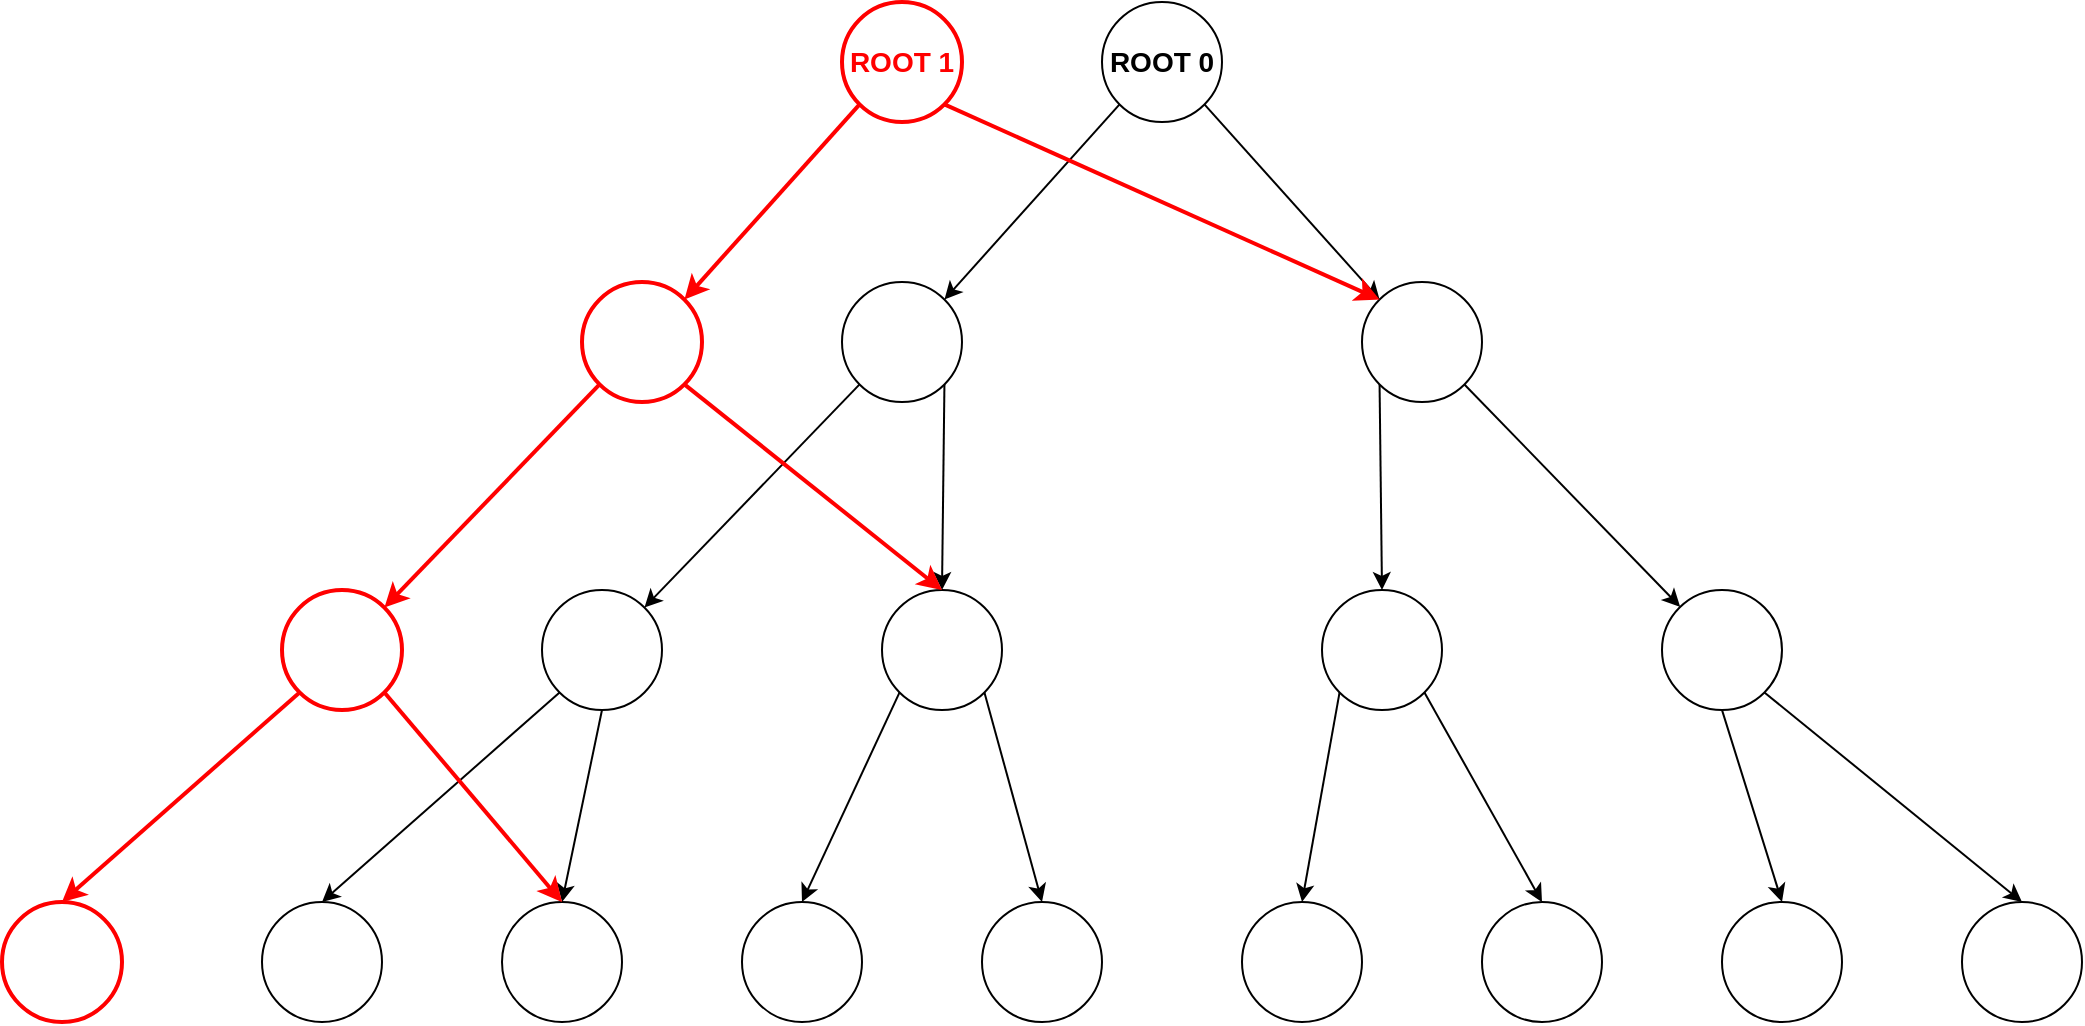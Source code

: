 <mxfile>
    <diagram id="ofCKO02_K9MN6hZnJR47" name="第 1 页">
        <mxGraphModel dx="658" dy="507" grid="1" gridSize="10" guides="1" tooltips="1" connect="1" arrows="1" fold="1" page="1" pageScale="1" pageWidth="1169" pageHeight="827" background="#ffffff" math="0" shadow="0">
            <root>
                <mxCell id="0"/>
                <mxCell id="1" parent="0"/>
                <mxCell id="19" style="rounded=0;orthogonalLoop=1;jettySize=auto;html=1;exitX=0;exitY=1;exitDx=0;exitDy=0;entryX=1;entryY=0;entryDx=0;entryDy=0;fontSize=14;fontStyle=1" edge="1" parent="1" source="2" target="3">
                    <mxGeometry relative="1" as="geometry"/>
                </mxCell>
                <mxCell id="20" style="edgeStyle=none;rounded=0;orthogonalLoop=1;jettySize=auto;html=1;exitX=1;exitY=1;exitDx=0;exitDy=0;entryX=0;entryY=0;entryDx=0;entryDy=0;fontSize=14;fontStyle=1" edge="1" parent="1" source="2" target="4">
                    <mxGeometry relative="1" as="geometry"/>
                </mxCell>
                <mxCell id="2" value="ROOT 0" style="ellipse;whiteSpace=wrap;html=1;fontSize=14;fontStyle=1" vertex="1" parent="1">
                    <mxGeometry x="570" y="90" width="60" height="60" as="geometry"/>
                </mxCell>
                <mxCell id="21" style="edgeStyle=none;rounded=0;orthogonalLoop=1;jettySize=auto;html=1;exitX=0;exitY=1;exitDx=0;exitDy=0;entryX=1;entryY=0;entryDx=0;entryDy=0;fontSize=14;fontStyle=1" edge="1" parent="1" source="3" target="5">
                    <mxGeometry relative="1" as="geometry"/>
                </mxCell>
                <mxCell id="22" style="edgeStyle=none;rounded=0;orthogonalLoop=1;jettySize=auto;html=1;exitX=1;exitY=1;exitDx=0;exitDy=0;entryX=0.5;entryY=0;entryDx=0;entryDy=0;fontSize=14;fontStyle=1" edge="1" parent="1" source="3" target="6">
                    <mxGeometry relative="1" as="geometry"/>
                </mxCell>
                <mxCell id="3" value="" style="ellipse;whiteSpace=wrap;html=1;fontSize=14;fontStyle=1" vertex="1" parent="1">
                    <mxGeometry x="440" y="230" width="60" height="60" as="geometry"/>
                </mxCell>
                <mxCell id="23" style="edgeStyle=none;rounded=0;orthogonalLoop=1;jettySize=auto;html=1;exitX=0;exitY=1;exitDx=0;exitDy=0;entryX=0.5;entryY=0;entryDx=0;entryDy=0;fontSize=14;fontStyle=1" edge="1" parent="1" source="4" target="7">
                    <mxGeometry relative="1" as="geometry"/>
                </mxCell>
                <mxCell id="24" style="edgeStyle=none;rounded=0;orthogonalLoop=1;jettySize=auto;html=1;exitX=1;exitY=1;exitDx=0;exitDy=0;fontSize=14;fontStyle=1" edge="1" parent="1" source="4" target="8">
                    <mxGeometry relative="1" as="geometry"/>
                </mxCell>
                <mxCell id="4" value="" style="ellipse;whiteSpace=wrap;html=1;fontSize=14;fontStyle=1" vertex="1" parent="1">
                    <mxGeometry x="700" y="230" width="60" height="60" as="geometry"/>
                </mxCell>
                <mxCell id="31" style="edgeStyle=none;rounded=0;orthogonalLoop=1;jettySize=auto;html=1;exitX=0.5;exitY=1;exitDx=0;exitDy=0;entryX=0.5;entryY=0;entryDx=0;entryDy=0;fontSize=14;fontStyle=1" edge="1" parent="1" source="5" target="10">
                    <mxGeometry relative="1" as="geometry"/>
                </mxCell>
                <mxCell id="32" style="edgeStyle=none;rounded=0;orthogonalLoop=1;jettySize=auto;html=1;exitX=0;exitY=1;exitDx=0;exitDy=0;entryX=0.5;entryY=0;entryDx=0;entryDy=0;fontSize=14;fontStyle=1" edge="1" parent="1" source="5" target="9">
                    <mxGeometry relative="1" as="geometry"/>
                </mxCell>
                <mxCell id="5" value="" style="ellipse;whiteSpace=wrap;html=1;fontSize=14;fontStyle=1" vertex="1" parent="1">
                    <mxGeometry x="290" y="384" width="60" height="60" as="geometry"/>
                </mxCell>
                <mxCell id="29" style="edgeStyle=none;rounded=0;orthogonalLoop=1;jettySize=auto;html=1;exitX=1;exitY=1;exitDx=0;exitDy=0;entryX=0.5;entryY=0;entryDx=0;entryDy=0;fontSize=14;fontStyle=1" edge="1" parent="1" source="6" target="12">
                    <mxGeometry relative="1" as="geometry"/>
                </mxCell>
                <mxCell id="30" style="edgeStyle=none;rounded=0;orthogonalLoop=1;jettySize=auto;html=1;exitX=0;exitY=1;exitDx=0;exitDy=0;entryX=0.5;entryY=0;entryDx=0;entryDy=0;fontSize=14;fontStyle=1" edge="1" parent="1" source="6" target="11">
                    <mxGeometry relative="1" as="geometry"/>
                </mxCell>
                <mxCell id="6" value="" style="ellipse;whiteSpace=wrap;html=1;fontSize=14;fontStyle=1" vertex="1" parent="1">
                    <mxGeometry x="460" y="384" width="60" height="60" as="geometry"/>
                </mxCell>
                <mxCell id="27" style="edgeStyle=none;rounded=0;orthogonalLoop=1;jettySize=auto;html=1;exitX=1;exitY=1;exitDx=0;exitDy=0;entryX=0.5;entryY=0;entryDx=0;entryDy=0;fontSize=14;fontStyle=1" edge="1" parent="1" source="7" target="14">
                    <mxGeometry relative="1" as="geometry"/>
                </mxCell>
                <mxCell id="28" style="edgeStyle=none;rounded=0;orthogonalLoop=1;jettySize=auto;html=1;exitX=0;exitY=1;exitDx=0;exitDy=0;entryX=0.5;entryY=0;entryDx=0;entryDy=0;fontSize=14;fontStyle=1" edge="1" parent="1" source="7" target="13">
                    <mxGeometry relative="1" as="geometry"/>
                </mxCell>
                <mxCell id="7" value="" style="ellipse;whiteSpace=wrap;html=1;fontSize=14;fontStyle=1" vertex="1" parent="1">
                    <mxGeometry x="680" y="384" width="60" height="60" as="geometry"/>
                </mxCell>
                <mxCell id="25" style="edgeStyle=none;rounded=0;orthogonalLoop=1;jettySize=auto;html=1;exitX=0.5;exitY=1;exitDx=0;exitDy=0;entryX=0.5;entryY=0;entryDx=0;entryDy=0;fontSize=14;fontStyle=1" edge="1" parent="1" source="8" target="15">
                    <mxGeometry relative="1" as="geometry"/>
                </mxCell>
                <mxCell id="26" style="edgeStyle=none;rounded=0;orthogonalLoop=1;jettySize=auto;html=1;exitX=1;exitY=1;exitDx=0;exitDy=0;entryX=0.5;entryY=0;entryDx=0;entryDy=0;fontSize=14;fontStyle=1" edge="1" parent="1" source="8" target="16">
                    <mxGeometry relative="1" as="geometry"/>
                </mxCell>
                <mxCell id="8" value="" style="ellipse;whiteSpace=wrap;html=1;fontSize=14;fontStyle=1" vertex="1" parent="1">
                    <mxGeometry x="850" y="384" width="60" height="60" as="geometry"/>
                </mxCell>
                <mxCell id="9" value="" style="ellipse;whiteSpace=wrap;html=1;fontSize=14;fontStyle=1" vertex="1" parent="1">
                    <mxGeometry x="150" y="540" width="60" height="60" as="geometry"/>
                </mxCell>
                <mxCell id="10" value="" style="ellipse;whiteSpace=wrap;html=1;fontSize=14;fontStyle=1" vertex="1" parent="1">
                    <mxGeometry x="270" y="540" width="60" height="60" as="geometry"/>
                </mxCell>
                <mxCell id="11" value="" style="ellipse;whiteSpace=wrap;html=1;fontSize=14;fontStyle=1" vertex="1" parent="1">
                    <mxGeometry x="390" y="540" width="60" height="60" as="geometry"/>
                </mxCell>
                <mxCell id="12" value="" style="ellipse;whiteSpace=wrap;html=1;fontSize=14;fontStyle=1" vertex="1" parent="1">
                    <mxGeometry x="510" y="540" width="60" height="60" as="geometry"/>
                </mxCell>
                <mxCell id="13" value="" style="ellipse;whiteSpace=wrap;html=1;fontSize=14;fontStyle=1" vertex="1" parent="1">
                    <mxGeometry x="640" y="540" width="60" height="60" as="geometry"/>
                </mxCell>
                <mxCell id="14" value="" style="ellipse;whiteSpace=wrap;html=1;fontSize=14;fontStyle=1" vertex="1" parent="1">
                    <mxGeometry x="760" y="540" width="60" height="60" as="geometry"/>
                </mxCell>
                <mxCell id="15" value="" style="ellipse;whiteSpace=wrap;html=1;fontSize=14;fontStyle=1" vertex="1" parent="1">
                    <mxGeometry x="880" y="540" width="60" height="60" as="geometry"/>
                </mxCell>
                <mxCell id="16" value="" style="ellipse;whiteSpace=wrap;html=1;fontSize=14;fontStyle=1" vertex="1" parent="1">
                    <mxGeometry x="1000" y="540" width="60" height="60" as="geometry"/>
                </mxCell>
                <mxCell id="35" style="edgeStyle=none;rounded=0;orthogonalLoop=1;jettySize=auto;html=1;exitX=0;exitY=0;exitDx=0;exitDy=0;fontSize=14;fontStyle=1" edge="1" parent="1">
                    <mxGeometry relative="1" as="geometry">
                        <mxPoint x="468.787" y="98.787" as="sourcePoint"/>
                        <mxPoint x="468.787" y="98.787" as="targetPoint"/>
                    </mxGeometry>
                </mxCell>
                <mxCell id="37" value="" style="ellipse;whiteSpace=wrap;html=1;fontSize=14;fontStyle=1" vertex="1" parent="1">
                    <mxGeometry x="440" y="90" width="60" height="60" as="geometry"/>
                </mxCell>
                <mxCell id="38" value="" style="ellipse;whiteSpace=wrap;html=1;fontSize=14;fontStyle=1" vertex="1" parent="1">
                    <mxGeometry x="310" y="230" width="60" height="60" as="geometry"/>
                </mxCell>
                <mxCell id="39" value="" style="ellipse;whiteSpace=wrap;html=1;fontSize=14;fontStyle=1" vertex="1" parent="1">
                    <mxGeometry x="160" y="384" width="60" height="60" as="geometry"/>
                </mxCell>
                <mxCell id="40" value="" style="ellipse;whiteSpace=wrap;html=1;strokeWidth=2;strokeColor=#FF0000;fontSize=14;fontStyle=1" vertex="1" parent="1">
                    <mxGeometry x="20" y="540" width="60" height="60" as="geometry"/>
                </mxCell>
                <mxCell id="44" style="edgeStyle=none;rounded=0;orthogonalLoop=1;jettySize=auto;html=1;exitX=0;exitY=1;exitDx=0;exitDy=0;entryX=1;entryY=0;entryDx=0;entryDy=0;strokeColor=#FF0000;strokeWidth=2;fontSize=14;fontStyle=1" edge="1" parent="1" source="41" target="42">
                    <mxGeometry relative="1" as="geometry"/>
                </mxCell>
                <mxCell id="45" style="edgeStyle=none;rounded=0;orthogonalLoop=1;jettySize=auto;html=1;exitX=1;exitY=1;exitDx=0;exitDy=0;entryX=0;entryY=0;entryDx=0;entryDy=0;strokeColor=#FF0000;strokeWidth=2;fontSize=14;fontStyle=1" edge="1" parent="1" source="41" target="4">
                    <mxGeometry relative="1" as="geometry"/>
                </mxCell>
                <mxCell id="41" value="ROOT 1" style="ellipse;whiteSpace=wrap;html=1;strokeWidth=2;strokeColor=#FF0000;fontSize=14;fontStyle=1;fontColor=#FF0000;" vertex="1" parent="1">
                    <mxGeometry x="440" y="90" width="60" height="60" as="geometry"/>
                </mxCell>
                <mxCell id="46" style="edgeStyle=none;rounded=0;orthogonalLoop=1;jettySize=auto;html=1;exitX=0;exitY=1;exitDx=0;exitDy=0;entryX=1;entryY=0;entryDx=0;entryDy=0;strokeColor=#FF0000;strokeWidth=2;fontSize=14;fontStyle=1" edge="1" parent="1" source="42" target="43">
                    <mxGeometry relative="1" as="geometry"/>
                </mxCell>
                <mxCell id="47" style="edgeStyle=none;rounded=0;orthogonalLoop=1;jettySize=auto;html=1;exitX=1;exitY=1;exitDx=0;exitDy=0;entryX=0.5;entryY=0;entryDx=0;entryDy=0;strokeColor=#FF0000;strokeWidth=2;fontSize=14;fontStyle=1" edge="1" parent="1" source="42" target="6">
                    <mxGeometry relative="1" as="geometry"/>
                </mxCell>
                <mxCell id="42" value="" style="ellipse;whiteSpace=wrap;html=1;strokeWidth=2;strokeColor=#FF0000;fontSize=14;fontStyle=1" vertex="1" parent="1">
                    <mxGeometry x="310" y="230" width="60" height="60" as="geometry"/>
                </mxCell>
                <mxCell id="48" style="edgeStyle=none;rounded=0;orthogonalLoop=1;jettySize=auto;html=1;exitX=0;exitY=1;exitDx=0;exitDy=0;entryX=0.5;entryY=0;entryDx=0;entryDy=0;strokeColor=#FF0000;strokeWidth=2;fontSize=14;fontStyle=1" edge="1" parent="1" source="43" target="40">
                    <mxGeometry relative="1" as="geometry"/>
                </mxCell>
                <mxCell id="49" style="edgeStyle=none;rounded=0;orthogonalLoop=1;jettySize=auto;html=1;exitX=1;exitY=1;exitDx=0;exitDy=0;entryX=0.5;entryY=0;entryDx=0;entryDy=0;strokeColor=#FF0000;strokeWidth=2;fontSize=14;fontStyle=1" edge="1" parent="1" source="43" target="10">
                    <mxGeometry relative="1" as="geometry"/>
                </mxCell>
                <mxCell id="43" value="" style="ellipse;whiteSpace=wrap;html=1;strokeWidth=2;strokeColor=#FF0000;fontSize=14;fontStyle=1" vertex="1" parent="1">
                    <mxGeometry x="160" y="384" width="60" height="60" as="geometry"/>
                </mxCell>
            </root>
        </mxGraphModel>
    </diagram>
</mxfile>